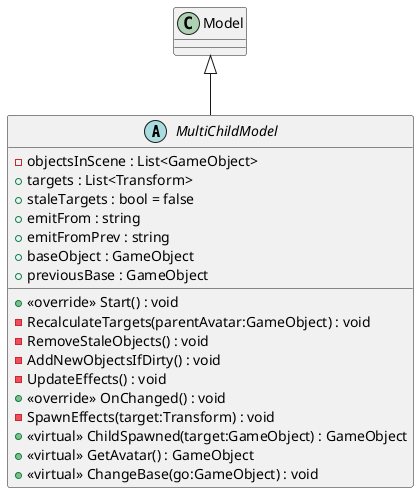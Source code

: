 @startuml
abstract class MultiChildModel {
    - objectsInScene : List<GameObject>
    + targets : List<Transform>
    + staleTargets : bool = false
    + emitFrom : string
    + emitFromPrev : string
    + baseObject : GameObject
    + previousBase : GameObject
    + <<override>> Start() : void
    - RecalculateTargets(parentAvatar:GameObject) : void
    - RemoveStaleObjects() : void
    - AddNewObjectsIfDirty() : void
    - UpdateEffects() : void
    + <<override>> OnChanged() : void
    - SpawnEffects(target:Transform) : void
    + <<virtual>> ChildSpawned(target:GameObject) : GameObject
    + <<virtual>> GetAvatar() : GameObject
    + <<virtual>> ChangeBase(go:GameObject) : void
}
Model <|-- MultiChildModel
@enduml
